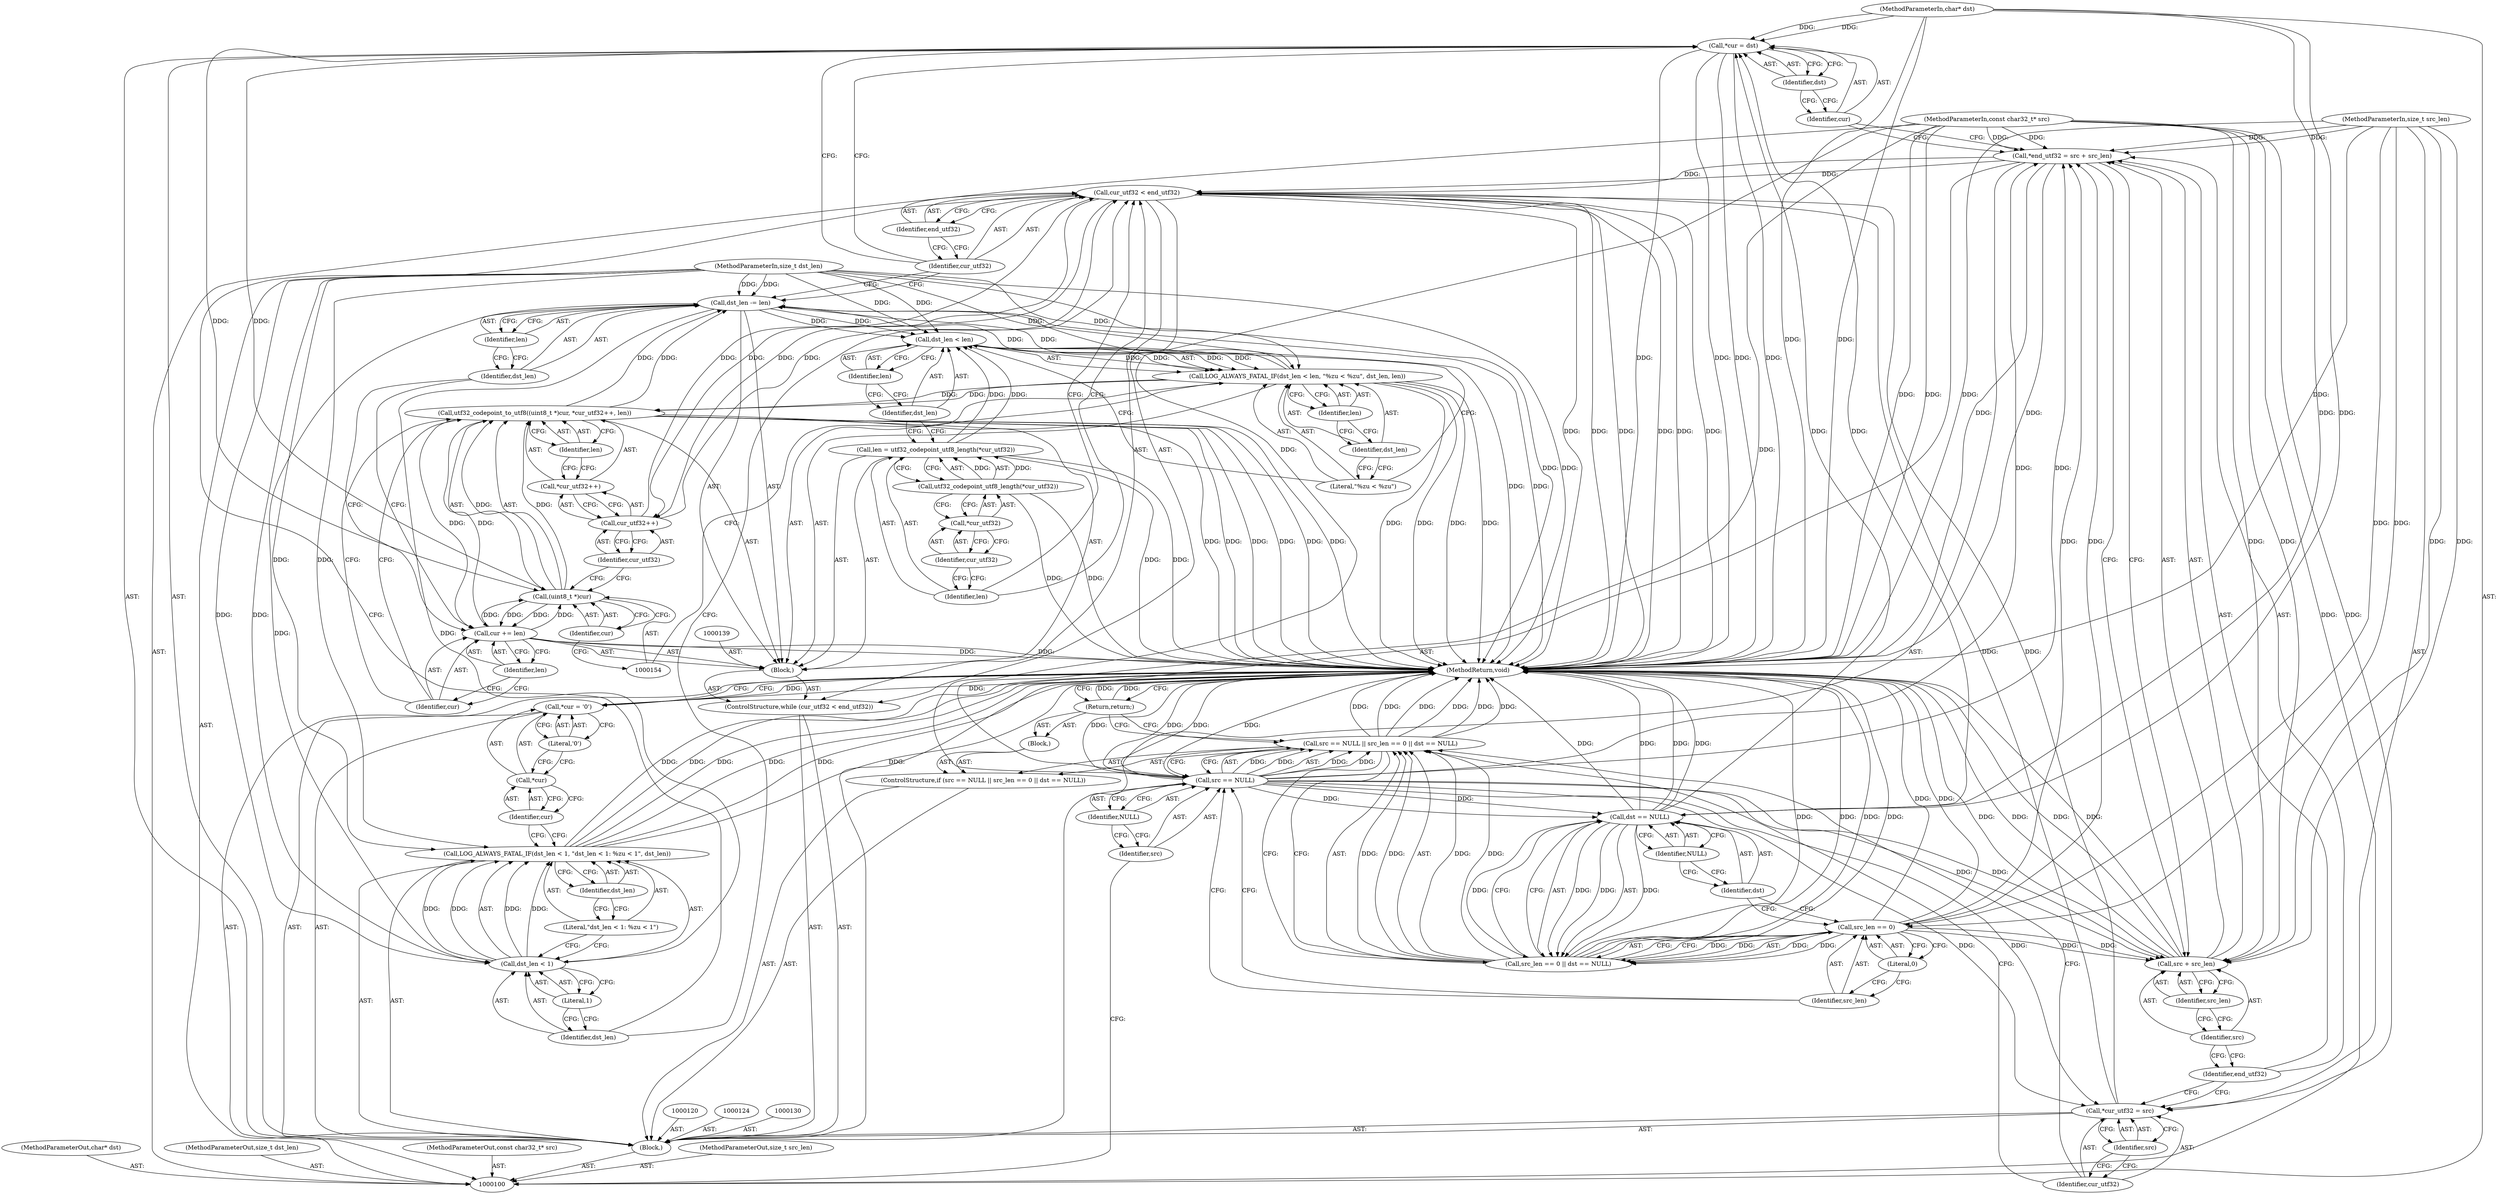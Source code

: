 digraph "0_Android_ecf5fd58a8f50362ce9e8d4245a33d56f29f142b_3" {
"1000131" [label="(Call,*cur = dst)"];
"1000132" [label="(Identifier,cur)"];
"1000133" [label="(Identifier,dst)"];
"1000135" [label="(Call,cur_utf32 < end_utf32)"];
"1000136" [label="(Identifier,cur_utf32)"];
"1000137" [label="(Identifier,end_utf32)"];
"1000134" [label="(ControlStructure,while (cur_utf32 < end_utf32))"];
"1000140" [label="(Call,len = utf32_codepoint_utf8_length(*cur_utf32))"];
"1000141" [label="(Identifier,len)"];
"1000142" [label="(Call,utf32_codepoint_utf8_length(*cur_utf32))"];
"1000143" [label="(Call,*cur_utf32)"];
"1000144" [label="(Identifier,cur_utf32)"];
"1000138" [label="(Block,)"];
"1000146" [label="(Call,dst_len < len)"];
"1000147" [label="(Identifier,dst_len)"];
"1000148" [label="(Identifier,len)"];
"1000149" [label="(Literal,\"%zu < %zu\")"];
"1000150" [label="(Identifier,dst_len)"];
"1000151" [label="(Identifier,len)"];
"1000145" [label="(Call,LOG_ALWAYS_FATAL_IF(dst_len < len, \"%zu < %zu\", dst_len, len))"];
"1000153" [label="(Call,(uint8_t *)cur)"];
"1000155" [label="(Identifier,cur)"];
"1000156" [label="(Call,*cur_utf32++)"];
"1000157" [label="(Call,cur_utf32++)"];
"1000158" [label="(Identifier,cur_utf32)"];
"1000159" [label="(Identifier,len)"];
"1000152" [label="(Call,utf32_codepoint_to_utf8((uint8_t *)cur, *cur_utf32++, len))"];
"1000162" [label="(Identifier,len)"];
"1000160" [label="(Call,cur += len)"];
"1000161" [label="(Identifier,cur)"];
"1000165" [label="(Identifier,len)"];
"1000163" [label="(Call,dst_len -= len)"];
"1000164" [label="(Identifier,dst_len)"];
"1000167" [label="(Call,dst_len < 1)"];
"1000168" [label="(Identifier,dst_len)"];
"1000169" [label="(Literal,1)"];
"1000170" [label="(Literal,\"dst_len < 1: %zu < 1\")"];
"1000166" [label="(Call,LOG_ALWAYS_FATAL_IF(dst_len < 1, \"dst_len < 1: %zu < 1\", dst_len))"];
"1000171" [label="(Identifier,dst_len)"];
"1000176" [label="(MethodReturn,void)"];
"1000101" [label="(MethodParameterIn,const char32_t* src)"];
"1000249" [label="(MethodParameterOut,const char32_t* src)"];
"1000102" [label="(MethodParameterIn,size_t src_len)"];
"1000250" [label="(MethodParameterOut,size_t src_len)"];
"1000103" [label="(MethodParameterIn,char* dst)"];
"1000251" [label="(MethodParameterOut,char* dst)"];
"1000104" [label="(MethodParameterIn,size_t dst_len)"];
"1000252" [label="(MethodParameterOut,size_t dst_len)"];
"1000175" [label="(Literal,'\0')"];
"1000172" [label="(Call,*cur = '\0')"];
"1000173" [label="(Call,*cur)"];
"1000174" [label="(Identifier,cur)"];
"1000105" [label="(Block,)"];
"1000110" [label="(Identifier,NULL)"];
"1000111" [label="(Call,src_len == 0 || dst == NULL)"];
"1000112" [label="(Call,src_len == 0)"];
"1000113" [label="(Identifier,src_len)"];
"1000114" [label="(Literal,0)"];
"1000115" [label="(Call,dst == NULL)"];
"1000116" [label="(Identifier,dst)"];
"1000117" [label="(Identifier,NULL)"];
"1000106" [label="(ControlStructure,if (src == NULL || src_len == 0 || dst == NULL))"];
"1000118" [label="(Block,)"];
"1000107" [label="(Call,src == NULL || src_len == 0 || dst == NULL)"];
"1000108" [label="(Call,src == NULL)"];
"1000109" [label="(Identifier,src)"];
"1000119" [label="(Return,return;)"];
"1000121" [label="(Call,*cur_utf32 = src)"];
"1000122" [label="(Identifier,cur_utf32)"];
"1000123" [label="(Identifier,src)"];
"1000125" [label="(Call,*end_utf32 = src + src_len)"];
"1000126" [label="(Identifier,end_utf32)"];
"1000127" [label="(Call,src + src_len)"];
"1000128" [label="(Identifier,src)"];
"1000129" [label="(Identifier,src_len)"];
"1000131" -> "1000105"  [label="AST: "];
"1000131" -> "1000133"  [label="CFG: "];
"1000132" -> "1000131"  [label="AST: "];
"1000133" -> "1000131"  [label="AST: "];
"1000136" -> "1000131"  [label="CFG: "];
"1000131" -> "1000176"  [label="DDG: "];
"1000131" -> "1000176"  [label="DDG: "];
"1000115" -> "1000131"  [label="DDG: "];
"1000103" -> "1000131"  [label="DDG: "];
"1000131" -> "1000153"  [label="DDG: "];
"1000132" -> "1000131"  [label="AST: "];
"1000132" -> "1000125"  [label="CFG: "];
"1000133" -> "1000132"  [label="CFG: "];
"1000133" -> "1000131"  [label="AST: "];
"1000133" -> "1000132"  [label="CFG: "];
"1000131" -> "1000133"  [label="CFG: "];
"1000135" -> "1000134"  [label="AST: "];
"1000135" -> "1000137"  [label="CFG: "];
"1000136" -> "1000135"  [label="AST: "];
"1000137" -> "1000135"  [label="AST: "];
"1000141" -> "1000135"  [label="CFG: "];
"1000168" -> "1000135"  [label="CFG: "];
"1000135" -> "1000176"  [label="DDG: "];
"1000135" -> "1000176"  [label="DDG: "];
"1000135" -> "1000176"  [label="DDG: "];
"1000157" -> "1000135"  [label="DDG: "];
"1000121" -> "1000135"  [label="DDG: "];
"1000125" -> "1000135"  [label="DDG: "];
"1000135" -> "1000157"  [label="DDG: "];
"1000136" -> "1000135"  [label="AST: "];
"1000136" -> "1000163"  [label="CFG: "];
"1000136" -> "1000131"  [label="CFG: "];
"1000137" -> "1000136"  [label="CFG: "];
"1000137" -> "1000135"  [label="AST: "];
"1000137" -> "1000136"  [label="CFG: "];
"1000135" -> "1000137"  [label="CFG: "];
"1000134" -> "1000105"  [label="AST: "];
"1000135" -> "1000134"  [label="AST: "];
"1000138" -> "1000134"  [label="AST: "];
"1000140" -> "1000138"  [label="AST: "];
"1000140" -> "1000142"  [label="CFG: "];
"1000141" -> "1000140"  [label="AST: "];
"1000142" -> "1000140"  [label="AST: "];
"1000147" -> "1000140"  [label="CFG: "];
"1000140" -> "1000176"  [label="DDG: "];
"1000142" -> "1000140"  [label="DDG: "];
"1000140" -> "1000146"  [label="DDG: "];
"1000141" -> "1000140"  [label="AST: "];
"1000141" -> "1000135"  [label="CFG: "];
"1000144" -> "1000141"  [label="CFG: "];
"1000142" -> "1000140"  [label="AST: "];
"1000142" -> "1000143"  [label="CFG: "];
"1000143" -> "1000142"  [label="AST: "];
"1000140" -> "1000142"  [label="CFG: "];
"1000142" -> "1000176"  [label="DDG: "];
"1000142" -> "1000140"  [label="DDG: "];
"1000143" -> "1000142"  [label="AST: "];
"1000143" -> "1000144"  [label="CFG: "];
"1000144" -> "1000143"  [label="AST: "];
"1000142" -> "1000143"  [label="CFG: "];
"1000144" -> "1000143"  [label="AST: "];
"1000144" -> "1000141"  [label="CFG: "];
"1000143" -> "1000144"  [label="CFG: "];
"1000138" -> "1000134"  [label="AST: "];
"1000139" -> "1000138"  [label="AST: "];
"1000140" -> "1000138"  [label="AST: "];
"1000145" -> "1000138"  [label="AST: "];
"1000152" -> "1000138"  [label="AST: "];
"1000160" -> "1000138"  [label="AST: "];
"1000163" -> "1000138"  [label="AST: "];
"1000146" -> "1000145"  [label="AST: "];
"1000146" -> "1000148"  [label="CFG: "];
"1000147" -> "1000146"  [label="AST: "];
"1000148" -> "1000146"  [label="AST: "];
"1000149" -> "1000146"  [label="CFG: "];
"1000146" -> "1000145"  [label="DDG: "];
"1000146" -> "1000145"  [label="DDG: "];
"1000163" -> "1000146"  [label="DDG: "];
"1000104" -> "1000146"  [label="DDG: "];
"1000140" -> "1000146"  [label="DDG: "];
"1000147" -> "1000146"  [label="AST: "];
"1000147" -> "1000140"  [label="CFG: "];
"1000148" -> "1000147"  [label="CFG: "];
"1000148" -> "1000146"  [label="AST: "];
"1000148" -> "1000147"  [label="CFG: "];
"1000146" -> "1000148"  [label="CFG: "];
"1000149" -> "1000145"  [label="AST: "];
"1000149" -> "1000146"  [label="CFG: "];
"1000150" -> "1000149"  [label="CFG: "];
"1000150" -> "1000145"  [label="AST: "];
"1000150" -> "1000149"  [label="CFG: "];
"1000151" -> "1000150"  [label="CFG: "];
"1000151" -> "1000145"  [label="AST: "];
"1000151" -> "1000150"  [label="CFG: "];
"1000145" -> "1000151"  [label="CFG: "];
"1000145" -> "1000138"  [label="AST: "];
"1000145" -> "1000151"  [label="CFG: "];
"1000146" -> "1000145"  [label="AST: "];
"1000149" -> "1000145"  [label="AST: "];
"1000150" -> "1000145"  [label="AST: "];
"1000151" -> "1000145"  [label="AST: "];
"1000154" -> "1000145"  [label="CFG: "];
"1000145" -> "1000176"  [label="DDG: "];
"1000145" -> "1000176"  [label="DDG: "];
"1000146" -> "1000145"  [label="DDG: "];
"1000146" -> "1000145"  [label="DDG: "];
"1000104" -> "1000145"  [label="DDG: "];
"1000145" -> "1000152"  [label="DDG: "];
"1000145" -> "1000163"  [label="DDG: "];
"1000153" -> "1000152"  [label="AST: "];
"1000153" -> "1000155"  [label="CFG: "];
"1000154" -> "1000153"  [label="AST: "];
"1000155" -> "1000153"  [label="AST: "];
"1000158" -> "1000153"  [label="CFG: "];
"1000153" -> "1000152"  [label="DDG: "];
"1000131" -> "1000153"  [label="DDG: "];
"1000160" -> "1000153"  [label="DDG: "];
"1000153" -> "1000160"  [label="DDG: "];
"1000155" -> "1000153"  [label="AST: "];
"1000155" -> "1000154"  [label="CFG: "];
"1000153" -> "1000155"  [label="CFG: "];
"1000156" -> "1000152"  [label="AST: "];
"1000156" -> "1000157"  [label="CFG: "];
"1000157" -> "1000156"  [label="AST: "];
"1000159" -> "1000156"  [label="CFG: "];
"1000157" -> "1000156"  [label="AST: "];
"1000157" -> "1000158"  [label="CFG: "];
"1000158" -> "1000157"  [label="AST: "];
"1000156" -> "1000157"  [label="CFG: "];
"1000157" -> "1000135"  [label="DDG: "];
"1000135" -> "1000157"  [label="DDG: "];
"1000158" -> "1000157"  [label="AST: "];
"1000158" -> "1000153"  [label="CFG: "];
"1000157" -> "1000158"  [label="CFG: "];
"1000159" -> "1000152"  [label="AST: "];
"1000159" -> "1000156"  [label="CFG: "];
"1000152" -> "1000159"  [label="CFG: "];
"1000152" -> "1000138"  [label="AST: "];
"1000152" -> "1000159"  [label="CFG: "];
"1000153" -> "1000152"  [label="AST: "];
"1000156" -> "1000152"  [label="AST: "];
"1000159" -> "1000152"  [label="AST: "];
"1000161" -> "1000152"  [label="CFG: "];
"1000152" -> "1000176"  [label="DDG: "];
"1000152" -> "1000176"  [label="DDG: "];
"1000152" -> "1000176"  [label="DDG: "];
"1000153" -> "1000152"  [label="DDG: "];
"1000145" -> "1000152"  [label="DDG: "];
"1000152" -> "1000160"  [label="DDG: "];
"1000152" -> "1000163"  [label="DDG: "];
"1000162" -> "1000160"  [label="AST: "];
"1000162" -> "1000161"  [label="CFG: "];
"1000160" -> "1000162"  [label="CFG: "];
"1000160" -> "1000138"  [label="AST: "];
"1000160" -> "1000162"  [label="CFG: "];
"1000161" -> "1000160"  [label="AST: "];
"1000162" -> "1000160"  [label="AST: "];
"1000164" -> "1000160"  [label="CFG: "];
"1000160" -> "1000176"  [label="DDG: "];
"1000160" -> "1000153"  [label="DDG: "];
"1000152" -> "1000160"  [label="DDG: "];
"1000153" -> "1000160"  [label="DDG: "];
"1000161" -> "1000160"  [label="AST: "];
"1000161" -> "1000152"  [label="CFG: "];
"1000162" -> "1000161"  [label="CFG: "];
"1000165" -> "1000163"  [label="AST: "];
"1000165" -> "1000164"  [label="CFG: "];
"1000163" -> "1000165"  [label="CFG: "];
"1000163" -> "1000138"  [label="AST: "];
"1000163" -> "1000165"  [label="CFG: "];
"1000164" -> "1000163"  [label="AST: "];
"1000165" -> "1000163"  [label="AST: "];
"1000136" -> "1000163"  [label="CFG: "];
"1000163" -> "1000176"  [label="DDG: "];
"1000163" -> "1000146"  [label="DDG: "];
"1000152" -> "1000163"  [label="DDG: "];
"1000145" -> "1000163"  [label="DDG: "];
"1000104" -> "1000163"  [label="DDG: "];
"1000163" -> "1000167"  [label="DDG: "];
"1000164" -> "1000163"  [label="AST: "];
"1000164" -> "1000160"  [label="CFG: "];
"1000165" -> "1000164"  [label="CFG: "];
"1000167" -> "1000166"  [label="AST: "];
"1000167" -> "1000169"  [label="CFG: "];
"1000168" -> "1000167"  [label="AST: "];
"1000169" -> "1000167"  [label="AST: "];
"1000170" -> "1000167"  [label="CFG: "];
"1000167" -> "1000166"  [label="DDG: "];
"1000167" -> "1000166"  [label="DDG: "];
"1000163" -> "1000167"  [label="DDG: "];
"1000104" -> "1000167"  [label="DDG: "];
"1000168" -> "1000167"  [label="AST: "];
"1000168" -> "1000135"  [label="CFG: "];
"1000169" -> "1000168"  [label="CFG: "];
"1000169" -> "1000167"  [label="AST: "];
"1000169" -> "1000168"  [label="CFG: "];
"1000167" -> "1000169"  [label="CFG: "];
"1000170" -> "1000166"  [label="AST: "];
"1000170" -> "1000167"  [label="CFG: "];
"1000171" -> "1000170"  [label="CFG: "];
"1000166" -> "1000105"  [label="AST: "];
"1000166" -> "1000171"  [label="CFG: "];
"1000167" -> "1000166"  [label="AST: "];
"1000170" -> "1000166"  [label="AST: "];
"1000171" -> "1000166"  [label="AST: "];
"1000174" -> "1000166"  [label="CFG: "];
"1000166" -> "1000176"  [label="DDG: "];
"1000166" -> "1000176"  [label="DDG: "];
"1000166" -> "1000176"  [label="DDG: "];
"1000167" -> "1000166"  [label="DDG: "];
"1000167" -> "1000166"  [label="DDG: "];
"1000104" -> "1000166"  [label="DDG: "];
"1000171" -> "1000166"  [label="AST: "];
"1000171" -> "1000170"  [label="CFG: "];
"1000166" -> "1000171"  [label="CFG: "];
"1000176" -> "1000100"  [label="AST: "];
"1000176" -> "1000119"  [label="CFG: "];
"1000176" -> "1000172"  [label="CFG: "];
"1000119" -> "1000176"  [label="DDG: "];
"1000115" -> "1000176"  [label="DDG: "];
"1000115" -> "1000176"  [label="DDG: "];
"1000107" -> "1000176"  [label="DDG: "];
"1000107" -> "1000176"  [label="DDG: "];
"1000107" -> "1000176"  [label="DDG: "];
"1000104" -> "1000176"  [label="DDG: "];
"1000131" -> "1000176"  [label="DDG: "];
"1000131" -> "1000176"  [label="DDG: "];
"1000140" -> "1000176"  [label="DDG: "];
"1000166" -> "1000176"  [label="DDG: "];
"1000166" -> "1000176"  [label="DDG: "];
"1000166" -> "1000176"  [label="DDG: "];
"1000152" -> "1000176"  [label="DDG: "];
"1000152" -> "1000176"  [label="DDG: "];
"1000152" -> "1000176"  [label="DDG: "];
"1000127" -> "1000176"  [label="DDG: "];
"1000127" -> "1000176"  [label="DDG: "];
"1000103" -> "1000176"  [label="DDG: "];
"1000111" -> "1000176"  [label="DDG: "];
"1000111" -> "1000176"  [label="DDG: "];
"1000125" -> "1000176"  [label="DDG: "];
"1000102" -> "1000176"  [label="DDG: "];
"1000135" -> "1000176"  [label="DDG: "];
"1000135" -> "1000176"  [label="DDG: "];
"1000135" -> "1000176"  [label="DDG: "];
"1000112" -> "1000176"  [label="DDG: "];
"1000101" -> "1000176"  [label="DDG: "];
"1000108" -> "1000176"  [label="DDG: "];
"1000108" -> "1000176"  [label="DDG: "];
"1000172" -> "1000176"  [label="DDG: "];
"1000142" -> "1000176"  [label="DDG: "];
"1000145" -> "1000176"  [label="DDG: "];
"1000145" -> "1000176"  [label="DDG: "];
"1000160" -> "1000176"  [label="DDG: "];
"1000163" -> "1000176"  [label="DDG: "];
"1000101" -> "1000100"  [label="AST: "];
"1000101" -> "1000176"  [label="DDG: "];
"1000101" -> "1000108"  [label="DDG: "];
"1000101" -> "1000121"  [label="DDG: "];
"1000101" -> "1000125"  [label="DDG: "];
"1000101" -> "1000127"  [label="DDG: "];
"1000249" -> "1000100"  [label="AST: "];
"1000102" -> "1000100"  [label="AST: "];
"1000102" -> "1000176"  [label="DDG: "];
"1000102" -> "1000112"  [label="DDG: "];
"1000102" -> "1000125"  [label="DDG: "];
"1000102" -> "1000127"  [label="DDG: "];
"1000250" -> "1000100"  [label="AST: "];
"1000103" -> "1000100"  [label="AST: "];
"1000103" -> "1000176"  [label="DDG: "];
"1000103" -> "1000115"  [label="DDG: "];
"1000103" -> "1000131"  [label="DDG: "];
"1000251" -> "1000100"  [label="AST: "];
"1000104" -> "1000100"  [label="AST: "];
"1000104" -> "1000176"  [label="DDG: "];
"1000104" -> "1000146"  [label="DDG: "];
"1000104" -> "1000145"  [label="DDG: "];
"1000104" -> "1000163"  [label="DDG: "];
"1000104" -> "1000167"  [label="DDG: "];
"1000104" -> "1000166"  [label="DDG: "];
"1000252" -> "1000100"  [label="AST: "];
"1000175" -> "1000172"  [label="AST: "];
"1000175" -> "1000173"  [label="CFG: "];
"1000172" -> "1000175"  [label="CFG: "];
"1000172" -> "1000105"  [label="AST: "];
"1000172" -> "1000175"  [label="CFG: "];
"1000173" -> "1000172"  [label="AST: "];
"1000175" -> "1000172"  [label="AST: "];
"1000176" -> "1000172"  [label="CFG: "];
"1000172" -> "1000176"  [label="DDG: "];
"1000173" -> "1000172"  [label="AST: "];
"1000173" -> "1000174"  [label="CFG: "];
"1000174" -> "1000173"  [label="AST: "];
"1000175" -> "1000173"  [label="CFG: "];
"1000174" -> "1000173"  [label="AST: "];
"1000174" -> "1000166"  [label="CFG: "];
"1000173" -> "1000174"  [label="CFG: "];
"1000105" -> "1000100"  [label="AST: "];
"1000106" -> "1000105"  [label="AST: "];
"1000120" -> "1000105"  [label="AST: "];
"1000121" -> "1000105"  [label="AST: "];
"1000124" -> "1000105"  [label="AST: "];
"1000125" -> "1000105"  [label="AST: "];
"1000130" -> "1000105"  [label="AST: "];
"1000131" -> "1000105"  [label="AST: "];
"1000134" -> "1000105"  [label="AST: "];
"1000166" -> "1000105"  [label="AST: "];
"1000172" -> "1000105"  [label="AST: "];
"1000110" -> "1000108"  [label="AST: "];
"1000110" -> "1000109"  [label="CFG: "];
"1000108" -> "1000110"  [label="CFG: "];
"1000111" -> "1000107"  [label="AST: "];
"1000111" -> "1000112"  [label="CFG: "];
"1000111" -> "1000115"  [label="CFG: "];
"1000112" -> "1000111"  [label="AST: "];
"1000115" -> "1000111"  [label="AST: "];
"1000107" -> "1000111"  [label="CFG: "];
"1000111" -> "1000176"  [label="DDG: "];
"1000111" -> "1000176"  [label="DDG: "];
"1000111" -> "1000107"  [label="DDG: "];
"1000111" -> "1000107"  [label="DDG: "];
"1000112" -> "1000111"  [label="DDG: "];
"1000112" -> "1000111"  [label="DDG: "];
"1000115" -> "1000111"  [label="DDG: "];
"1000115" -> "1000111"  [label="DDG: "];
"1000112" -> "1000111"  [label="AST: "];
"1000112" -> "1000114"  [label="CFG: "];
"1000113" -> "1000112"  [label="AST: "];
"1000114" -> "1000112"  [label="AST: "];
"1000116" -> "1000112"  [label="CFG: "];
"1000111" -> "1000112"  [label="CFG: "];
"1000112" -> "1000176"  [label="DDG: "];
"1000112" -> "1000111"  [label="DDG: "];
"1000112" -> "1000111"  [label="DDG: "];
"1000102" -> "1000112"  [label="DDG: "];
"1000112" -> "1000125"  [label="DDG: "];
"1000112" -> "1000127"  [label="DDG: "];
"1000113" -> "1000112"  [label="AST: "];
"1000113" -> "1000108"  [label="CFG: "];
"1000114" -> "1000113"  [label="CFG: "];
"1000114" -> "1000112"  [label="AST: "];
"1000114" -> "1000113"  [label="CFG: "];
"1000112" -> "1000114"  [label="CFG: "];
"1000115" -> "1000111"  [label="AST: "];
"1000115" -> "1000117"  [label="CFG: "];
"1000116" -> "1000115"  [label="AST: "];
"1000117" -> "1000115"  [label="AST: "];
"1000111" -> "1000115"  [label="CFG: "];
"1000115" -> "1000176"  [label="DDG: "];
"1000115" -> "1000176"  [label="DDG: "];
"1000115" -> "1000111"  [label="DDG: "];
"1000115" -> "1000111"  [label="DDG: "];
"1000103" -> "1000115"  [label="DDG: "];
"1000108" -> "1000115"  [label="DDG: "];
"1000115" -> "1000131"  [label="DDG: "];
"1000116" -> "1000115"  [label="AST: "];
"1000116" -> "1000112"  [label="CFG: "];
"1000117" -> "1000116"  [label="CFG: "];
"1000117" -> "1000115"  [label="AST: "];
"1000117" -> "1000116"  [label="CFG: "];
"1000115" -> "1000117"  [label="CFG: "];
"1000106" -> "1000105"  [label="AST: "];
"1000107" -> "1000106"  [label="AST: "];
"1000118" -> "1000106"  [label="AST: "];
"1000118" -> "1000106"  [label="AST: "];
"1000119" -> "1000118"  [label="AST: "];
"1000107" -> "1000106"  [label="AST: "];
"1000107" -> "1000108"  [label="CFG: "];
"1000107" -> "1000111"  [label="CFG: "];
"1000108" -> "1000107"  [label="AST: "];
"1000111" -> "1000107"  [label="AST: "];
"1000119" -> "1000107"  [label="CFG: "];
"1000122" -> "1000107"  [label="CFG: "];
"1000107" -> "1000176"  [label="DDG: "];
"1000107" -> "1000176"  [label="DDG: "];
"1000107" -> "1000176"  [label="DDG: "];
"1000108" -> "1000107"  [label="DDG: "];
"1000108" -> "1000107"  [label="DDG: "];
"1000111" -> "1000107"  [label="DDG: "];
"1000111" -> "1000107"  [label="DDG: "];
"1000108" -> "1000107"  [label="AST: "];
"1000108" -> "1000110"  [label="CFG: "];
"1000109" -> "1000108"  [label="AST: "];
"1000110" -> "1000108"  [label="AST: "];
"1000113" -> "1000108"  [label="CFG: "];
"1000107" -> "1000108"  [label="CFG: "];
"1000108" -> "1000176"  [label="DDG: "];
"1000108" -> "1000176"  [label="DDG: "];
"1000108" -> "1000107"  [label="DDG: "];
"1000108" -> "1000107"  [label="DDG: "];
"1000101" -> "1000108"  [label="DDG: "];
"1000108" -> "1000115"  [label="DDG: "];
"1000108" -> "1000121"  [label="DDG: "];
"1000108" -> "1000125"  [label="DDG: "];
"1000108" -> "1000127"  [label="DDG: "];
"1000109" -> "1000108"  [label="AST: "];
"1000109" -> "1000100"  [label="CFG: "];
"1000110" -> "1000109"  [label="CFG: "];
"1000119" -> "1000118"  [label="AST: "];
"1000119" -> "1000107"  [label="CFG: "];
"1000176" -> "1000119"  [label="CFG: "];
"1000119" -> "1000176"  [label="DDG: "];
"1000121" -> "1000105"  [label="AST: "];
"1000121" -> "1000123"  [label="CFG: "];
"1000122" -> "1000121"  [label="AST: "];
"1000123" -> "1000121"  [label="AST: "];
"1000126" -> "1000121"  [label="CFG: "];
"1000108" -> "1000121"  [label="DDG: "];
"1000101" -> "1000121"  [label="DDG: "];
"1000121" -> "1000135"  [label="DDG: "];
"1000122" -> "1000121"  [label="AST: "];
"1000122" -> "1000107"  [label="CFG: "];
"1000123" -> "1000122"  [label="CFG: "];
"1000123" -> "1000121"  [label="AST: "];
"1000123" -> "1000122"  [label="CFG: "];
"1000121" -> "1000123"  [label="CFG: "];
"1000125" -> "1000105"  [label="AST: "];
"1000125" -> "1000127"  [label="CFG: "];
"1000126" -> "1000125"  [label="AST: "];
"1000127" -> "1000125"  [label="AST: "];
"1000132" -> "1000125"  [label="CFG: "];
"1000125" -> "1000176"  [label="DDG: "];
"1000101" -> "1000125"  [label="DDG: "];
"1000108" -> "1000125"  [label="DDG: "];
"1000112" -> "1000125"  [label="DDG: "];
"1000102" -> "1000125"  [label="DDG: "];
"1000125" -> "1000135"  [label="DDG: "];
"1000126" -> "1000125"  [label="AST: "];
"1000126" -> "1000121"  [label="CFG: "];
"1000128" -> "1000126"  [label="CFG: "];
"1000127" -> "1000125"  [label="AST: "];
"1000127" -> "1000129"  [label="CFG: "];
"1000128" -> "1000127"  [label="AST: "];
"1000129" -> "1000127"  [label="AST: "];
"1000125" -> "1000127"  [label="CFG: "];
"1000127" -> "1000176"  [label="DDG: "];
"1000127" -> "1000176"  [label="DDG: "];
"1000101" -> "1000127"  [label="DDG: "];
"1000108" -> "1000127"  [label="DDG: "];
"1000112" -> "1000127"  [label="DDG: "];
"1000102" -> "1000127"  [label="DDG: "];
"1000128" -> "1000127"  [label="AST: "];
"1000128" -> "1000126"  [label="CFG: "];
"1000129" -> "1000128"  [label="CFG: "];
"1000129" -> "1000127"  [label="AST: "];
"1000129" -> "1000128"  [label="CFG: "];
"1000127" -> "1000129"  [label="CFG: "];
}
